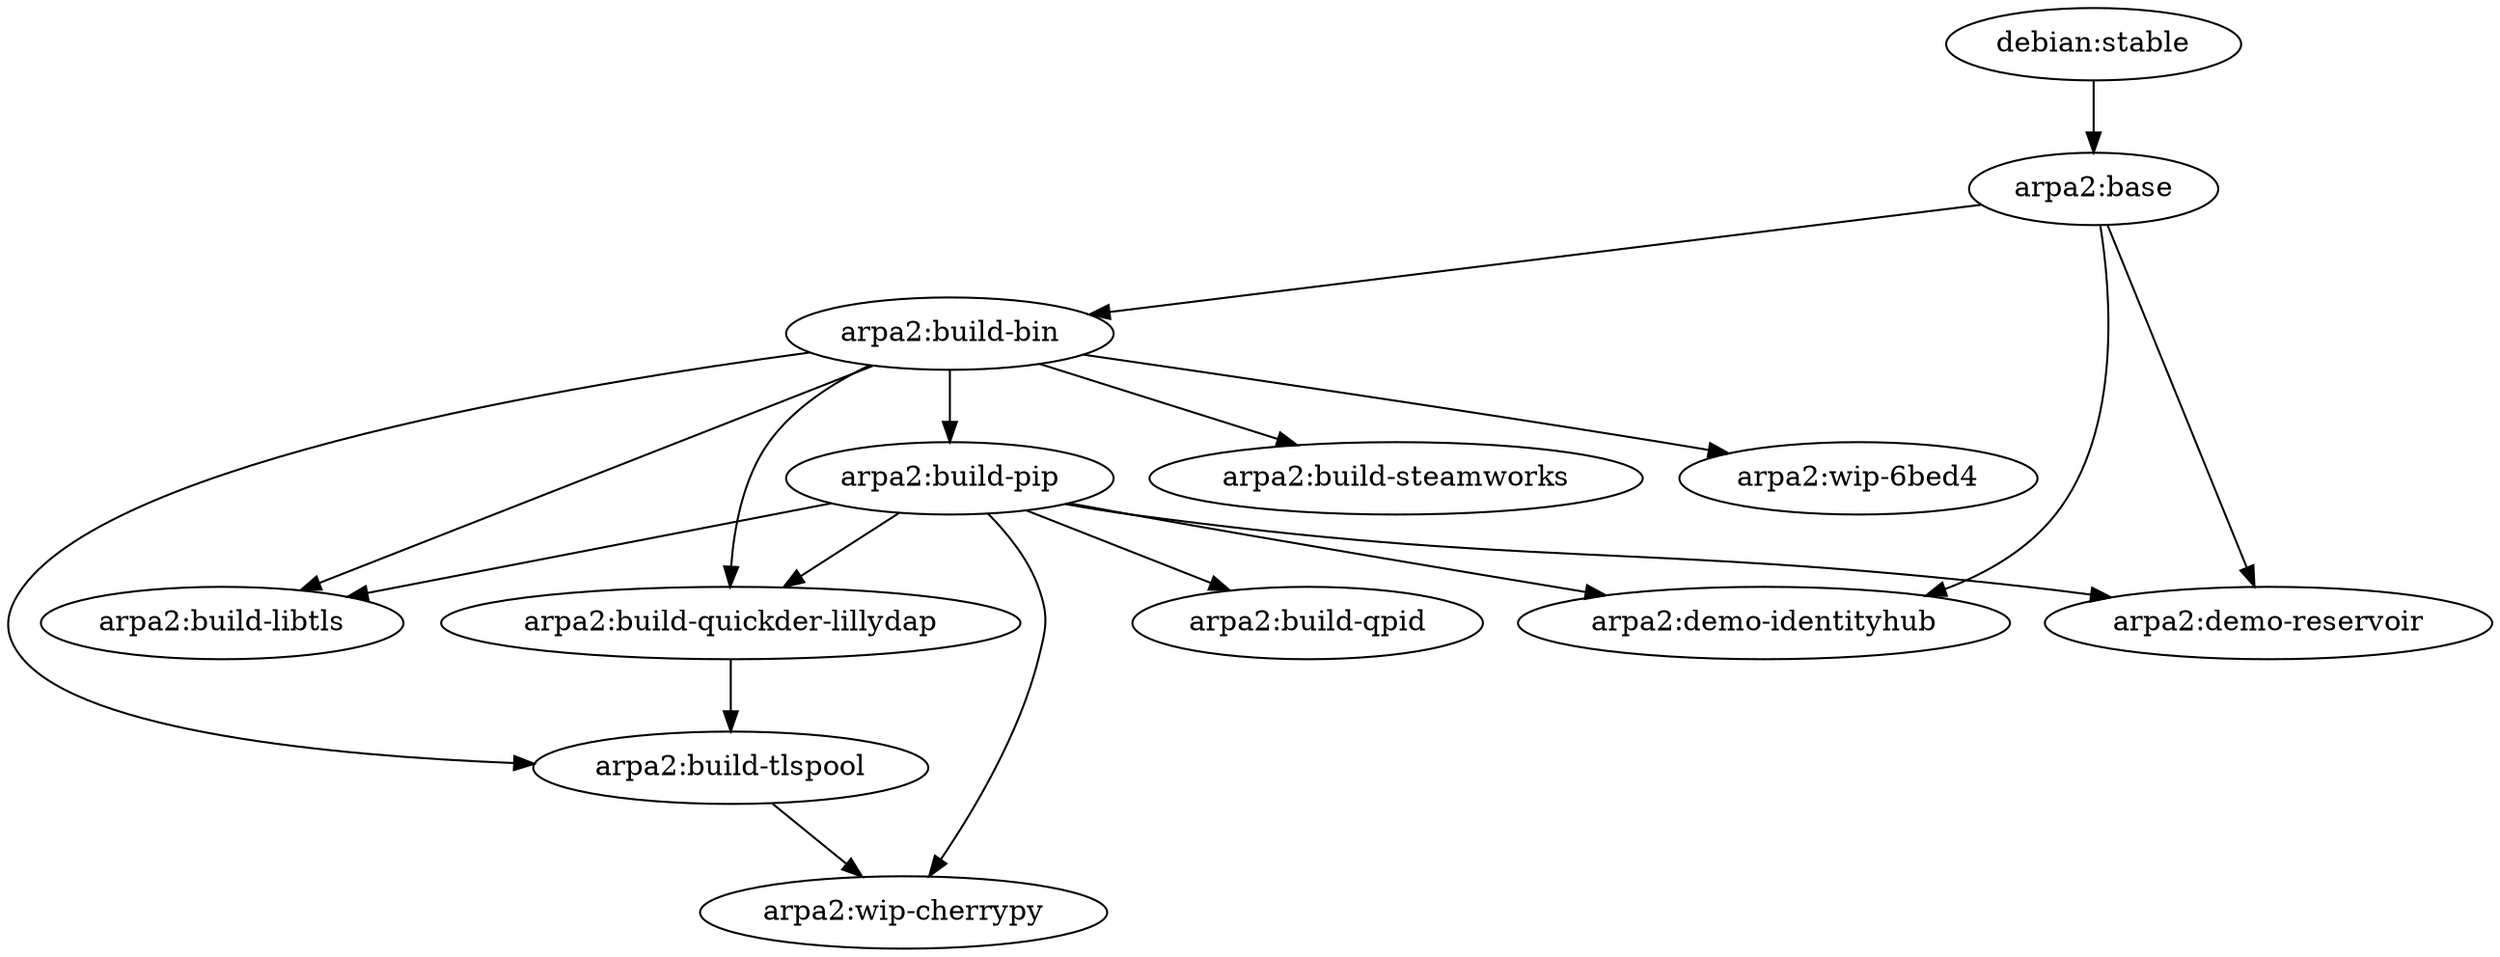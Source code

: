 digraph arpa2demos {
   "debian:stable";
   "arpa2:base";
   "debian:stable" -> "arpa2:base" ;
   "arpa2:build-bin";
   "arpa2:base" -> "arpa2:build-bin" ;
   "arpa2:build-libtls";
   "arpa2:build-pip" -> "arpa2:build-libtls" ;
   "arpa2:build-bin" -> "arpa2:build-libtls" ;
   "arpa2:build-pip";
   "arpa2:build-bin" -> "arpa2:build-pip" ;
   "arpa2:build-qpid";
   "arpa2:build-pip" -> "arpa2:build-qpid" ;
   "arpa2:build-quickder-lillydap";
   "arpa2:build-pip" -> "arpa2:build-quickder-lillydap" ;
   "arpa2:build-bin" -> "arpa2:build-quickder-lillydap" ;
   "arpa2:build-steamworks";
   "arpa2:build-bin" -> "arpa2:build-steamworks" ;
   "arpa2:build-tlspool";
   "arpa2:build-quickder-lillydap" -> "arpa2:build-tlspool" ;
   "arpa2:build-bin" -> "arpa2:build-tlspool" ;
   "arpa2:demo-identityhub";
   "arpa2:build-pip" -> "arpa2:demo-identityhub" ;
   "arpa2:base" -> "arpa2:demo-identityhub" ;
   "arpa2:demo-reservoir";
   "arpa2:build-pip" -> "arpa2:demo-reservoir" ;
   "arpa2:base" -> "arpa2:demo-reservoir" ;
   "arpa2:wip-6bed4";
   "arpa2:build-bin" -> "arpa2:wip-6bed4" ;
   "arpa2:wip-cherrypy";
   "arpa2:build-pip" -> "arpa2:wip-cherrypy" ;
   "arpa2:build-tlspool" -> "arpa2:wip-cherrypy" ;
}
